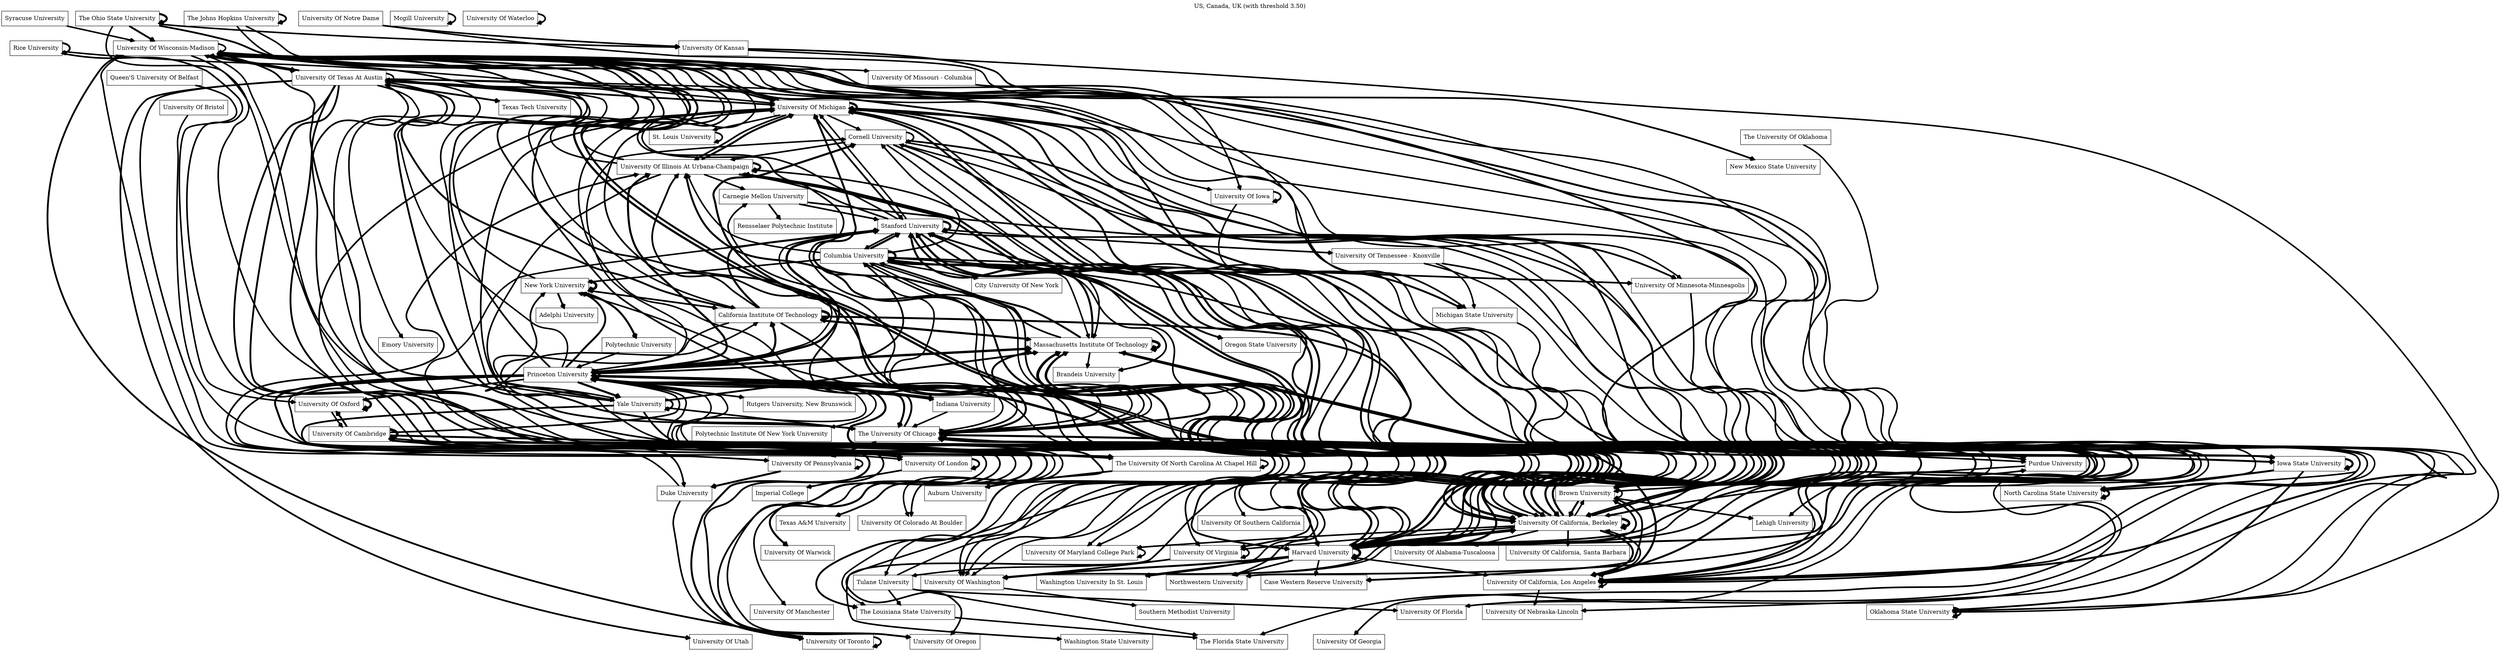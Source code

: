 digraph transition {
 node[shape="rectangle"];
 edge[arrowhead="vee", arrowsize=0.8, weight=0.1]; 
 labelloc="t"; 
 label="US, Canada, UK (with threshold 3.50)"; 
  "University Of Wisconsin-Madison" -> "Iowa State University" [penwidth = 3.6];
  "University Of Texas At Austin" -> "Tulane University" [penwidth = 3.6];
  "University Of Wisconsin-Madison" -> "University Of Florida" [penwidth = 3.6];
  "The Louisiana State University" -> "The Florida State University" [penwidth = 3.6];
  "Cornell University" -> "University Of Florida" [penwidth = 3.6];
  "The Johns Hopkins University" -> "University Of Missouri - Columbia" [penwidth = 3.6];
  "Columbia University" -> "University Of Illinois At Urbana-Champaign" [penwidth = 3.6];
  "Rice University" -> "University Of Michigan" [penwidth = 3.6];
  "Indiana University" -> "The University Of Chicago" [penwidth = 3.6];
  "Syracuse University" -> "University Of Wisconsin-Madison" [penwidth = 3.6];
  "University Of Michigan" -> "St. Louis University" [penwidth = 3.6];
  "University Of Cambridge" -> "University Of Colorado At Boulder" [penwidth = 3.6];
  "University Of California, Los Angeles" -> "University Of Nebraska-Lincoln" [penwidth = 3.6];
  "University Of Tennessee - Knoxville" -> "Michigan State University" [penwidth = 3.6];
  "University Of California, Berkeley" -> "University Of Virginia" [penwidth = 3.6];
  "University Of California, Berkeley" -> "University Of Washington" [penwidth = 3.6];
  "University Of Kansas" -> "Oklahoma State University" [penwidth = 3.6];
  "University Of Cambridge" -> "The University Of North Carolina At Chapel Hill" [penwidth = 3.6];
  "University Of Bristol" -> "University Of London" [penwidth = 3.6];
  "The University Of North Carolina At Chapel Hill" -> "Stanford University" [penwidth = 3.6];
  "University Of Notre Dame" -> "North Carolina State University" [penwidth = 3.6];
  "Harvard University" -> "Case Western Reserve University" [penwidth = 3.6];
  "University Of Michigan" -> "Cornell University" [penwidth = 3.6];
  "Princeton University" -> "Polytechnic Institute Of New York University" [penwidth = 3.6];
  "University Of Illinois At Urbana-Champaign" -> "Carnegie Mellon University" [penwidth = 3.6];
  "Princeton University" -> "University Of Oxford" [penwidth = 3.6];
  "University Of Iowa" -> "Purdue University" [penwidth = 3.6];
  "Columbia University" -> "Massachusetts Institute Of Technology" [penwidth = 3.6];
  "Columbia University" -> "Harvard University" [penwidth = 3.6];
  "Tulane University" -> "University Of Florida" [penwidth = 3.6];
  "University Of Tennessee - Knoxville" -> "The Florida State University" [penwidth = 3.6];
  "The Ohio State University" -> "The Louisiana State University" [penwidth = 3.6];
  "University Of Texas At Austin" -> "University Of Iowa" [penwidth = 3.6];
  "Princeton University" -> "University Of Washington" [penwidth = 3.6];
  "The University Of Chicago" -> "Columbia University" [penwidth = 3.6];
  "Columbia University" -> "City University Of New York" [penwidth = 3.6];
  "University Of California, Berkeley" -> "University Of Alabama-Tuscaloosa" [penwidth = 3.6];
  "University Of Washington" -> "Southern Methodist University" [penwidth = 3.6];
  "University Of Virginia" -> "Tulane University" [penwidth = 3.6];
  "The University Of Oklahoma" -> "Oklahoma State University" [penwidth = 3.6];
  "Tulane University" -> "University Of Wisconsin-Madison" [penwidth = 3.6];
  "Princeton University" -> "University Of Texas At Austin" [penwidth = 3.6];
  "University Of California, Berkeley" -> "Brown University" [penwidth = 3.6];
  "University Of Wisconsin-Madison" -> "University Of Minnesota-Minneapolis" [penwidth = 3.6];
  "University Of Washington" -> "University Of California, Berkeley" [penwidth = 3.6];
  "University Of Texas At Austin" -> "Oklahoma State University" [penwidth = 3.6];
  "Stanford University" -> "Princeton University" [penwidth = 3.6];
  "Brown University" -> "Massachusetts Institute Of Technology" [penwidth = 3.6];
  "Princeton University" -> "University Of Southern California" [penwidth = 3.6];
  "University Of Maryland College Park" -> "University Of Maryland College Park" [penwidth = 3.6];
  "Princeton University" -> "Cornell University" [penwidth = 3.6];
  "Michigan State University" -> "Lehigh University" [penwidth = 3.7];
  "Tulane University" -> "The Florida State University" [penwidth = 3.7];
  "University Of Wisconsin-Madison" -> "University Of Nebraska-Lincoln" [penwidth = 3.7];
  "Purdue University" -> "Brown University" [penwidth = 3.7];
  "Brown University" -> "Brown University" [penwidth = 3.7];
  "The University Of Chicago" -> "Washington University In St. Louis" [penwidth = 3.7];
  "The Ohio State University" -> "University Of Kansas" [penwidth = 3.7];
  "Harvard University" -> "New York University" [penwidth = 3.7];
  "The University Of Chicago" -> "University Of Pennsylvania" [penwidth = 3.7];
  "Massachusetts Institute Of Technology" -> "Brandeis University" [penwidth = 3.7];
  "Cornell University" -> "North Carolina State University" [penwidth = 3.7];
  "Duke University" -> "University Of Wisconsin-Madison" [penwidth = 3.7];
  "The University Of Chicago" -> "Stanford University" [penwidth = 3.7];
  "Yale University" -> "California Institute Of Technology" [penwidth = 3.7];
  "Stanford University" -> "University Of Michigan" [penwidth = 3.7];
  "Queen'S University Of Belfast" -> "University Of Oxford" [penwidth = 3.7];
  "California Institute Of Technology" -> "University Of Washington" [penwidth = 3.7];
  "Cornell University" -> "Massachusetts Institute Of Technology" [penwidth = 3.7];
  "The University Of Chicago" -> "University Of Michigan" [penwidth = 3.7];
  "University Of Wisconsin-Madison" -> "University Of Wisconsin-Madison" [penwidth = 3.7];
  "University Of Illinois At Urbana-Champaign" -> "University Of Texas At Austin" [penwidth = 3.7];
  "University Of California, Berkeley" -> "University Of Maryland College Park" [penwidth = 3.7];
  "Princeton University" -> "University Of Maryland College Park" [penwidth = 3.7];
  "Polytechnic University" -> "Princeton University" [penwidth = 3.7];
  "University Of California, Los Angeles" -> "University Of California, Los Angeles" [penwidth = 3.7];
  "The Johns Hopkins University" -> "University Of California, Berkeley" [penwidth = 3.7];
  "Harvard University" -> "University Of California, Los Angeles" [penwidth = 3.7];
  "University Of Wisconsin-Madison" -> "California Institute Of Technology" [penwidth = 3.7];
  "Brown University" -> "Lehigh University" [penwidth = 3.8];
  "University Of Texas At Austin" -> "Emory University" [penwidth = 3.8];
  "Tulane University" -> "The Louisiana State University" [penwidth = 3.8];
  "Stanford University" -> "University Of Tennessee - Knoxville" [penwidth = 3.8];
  "University Of California, Los Angeles" -> "University Of California, Berkeley" [penwidth = 3.8];
  "University Of Illinois At Urbana-Champaign" -> "University Of Washington" [penwidth = 3.8];
  "Cornell University" -> "University Of Illinois At Urbana-Champaign" [penwidth = 3.8];
  "University Of Texas At Austin" -> "University Of Texas At Austin" [penwidth = 3.8];
  "Mcgill University" -> "Mcgill University" [penwidth = 3.8];
  "Harvard University" -> "Cornell University" [penwidth = 3.8];
  "Columbia University" -> "The University Of Chicago" [penwidth = 3.8];
  "Columbia University" -> "New York University" [penwidth = 3.8];
  "Yale University" -> "University Of Wisconsin-Madison" [penwidth = 3.8];
  "Massachusetts Institute Of Technology" -> "Princeton University" [penwidth = 3.8];
  "Brown University" -> "University Of Illinois At Urbana-Champaign" [penwidth = 3.8];
  "Princeton University" -> "Washington State University" [penwidth = 3.8];
  "Princeton University" -> "Indiana University" [penwidth = 3.8];
  "University Of Minnesota-Minneapolis" -> "University Of California, Los Angeles" [penwidth = 3.8];
  "University Of Michigan" -> "University Of California, Los Angeles" [penwidth = 3.8];
  "University Of Waterloo" -> "University Of Waterloo" [penwidth = 3.8];
  "University Of Wisconsin-Madison" -> "University Of Maryland College Park" [penwidth = 3.8];
  "The University Of Chicago" -> "Purdue University" [penwidth = 3.8];
  "Stanford University" -> "University Of Wisconsin-Madison" [penwidth = 3.8];
  "University Of Pennsylvania" -> "University Of Pennsylvania" [penwidth = 3.8];
  "University Of Oxford" -> "University Of Cambridge" [penwidth = 3.8];
  "University Of Texas At Austin" -> "Duke University" [penwidth = 3.9];
  "Princeton University" -> "Brown University" [penwidth = 3.9];
  "Duke University" -> "University Of Oregon" [penwidth = 3.9];
  "Harvard University" -> "Northwestern University" [penwidth = 3.9];
  "University Of Wisconsin-Madison" -> "Michigan State University" [penwidth = 3.9];
  "Columbia University" -> "University Of California, Los Angeles" [penwidth = 3.9];
  "California Institute Of Technology" -> "Massachusetts Institute Of Technology" [penwidth = 3.9];
  "Princeton University" -> "University Of Pennsylvania" [penwidth = 3.9];
  "University Of Cambridge" -> "University Of Manchester" [penwidth = 3.9];
  "University Of Virginia" -> "University Of Virginia" [penwidth = 3.9];
  "University Of Missouri - Columbia" -> "University Of Iowa" [penwidth = 3.9];
  "Columbia University" -> "Cornell University" [penwidth = 3.9];
  "Carnegie Mellon University" -> "Stanford University" [penwidth = 3.9];
  "Stanford University" -> "University Of California, Los Angeles" [penwidth = 3.9];
  "Rice University" -> "University Of Colorado At Boulder" [penwidth = 3.9];
  "Princeton University" -> "Rutgers University, New Brunswick" [penwidth = 3.9];
  "St. Louis University" -> "St. Louis University" [penwidth = 3.9];
  "Yale University" -> "The University Of Chicago" [penwidth = 3.9];
  "University Of Notre Dame" -> "University Of Kansas" [penwidth = 3.9];
  "University Of California, Berkeley" -> "University Of Michigan" [penwidth = 3.9];
  "University Of Virginia" -> "University Of Washington" [penwidth = 3.9];
  "University Of Michigan" -> "University Of Washington" [penwidth = 3.9];
  "University Of California, Berkeley" -> "University Of California, Santa Barbara" [penwidth = 3.9];
  "Columbia University" -> "Brandeis University" [penwidth = 3.9];
  "Princeton University" -> "University Of Oregon" [penwidth = 3.9];
  "University Of Tennessee - Knoxville" -> "University Of Georgia" [penwidth = 3.9];
  "University Of Cambridge" -> "Princeton University" [penwidth = 3.9];
  "New York University" -> "University Of Wisconsin-Madison" [penwidth = 3.9];
  "University Of Michigan" -> "Yale University" [penwidth = 3.9];
  "The University Of North Carolina At Chapel Hill" -> "The University Of North Carolina At Chapel Hill" [penwidth = 3.9];
  "Columbia University" -> "University Of California, Berkeley" [penwidth = 3.9];
  "The University Of Chicago" -> "Carnegie Mellon University" [penwidth = 3.9];
  "Cornell University" -> "Cornell University" [penwidth = 3.9];
  "New York University" -> "California Institute Of Technology" [penwidth = 4.0];
  "The University Of Chicago" -> "Northwestern University" [penwidth = 4.0];
  "University Of Illinois At Urbana-Champaign" -> "University Of Wisconsin-Madison" [penwidth = 4.0];
  "Massachusetts Institute Of Technology" -> "University Of Wisconsin-Madison" [penwidth = 4.0];
  "University Of Michigan" -> "University Of Illinois At Urbana-Champaign" [penwidth = 4.0];
  "Columbia University" -> "University Of Minnesota-Minneapolis" [penwidth = 4.0];
  "California Institute Of Technology" -> "University Of Michigan" [penwidth = 4.0];
  "The University Of North Carolina At Chapel Hill" -> "Auburn University" [penwidth = 4.0];
  "Yale University" -> "New York University" [penwidth = 4.0];
  "Stanford University" -> "University Of Illinois At Urbana-Champaign" [penwidth = 4.0];
  "University Of California, Berkeley" -> "The University Of Chicago" [penwidth = 4.0];
  "Stanford University" -> "Columbia University" [penwidth = 4.0];
  "Carnegie Mellon University" -> "Iowa State University" [penwidth = 4.0];
  "The University Of Chicago" -> "University Of Oregon" [penwidth = 4.0];
  "University Of Pennsylvania" -> "University Of Illinois At Urbana-Champaign" [penwidth = 4.0];
  "Harvard University" -> "Purdue University" [penwidth = 4.0];
  "University Of Texas At Austin" -> "University Of Virginia" [penwidth = 4.0];
  "Carnegie Mellon University" -> "Rensselaer Polytechnic Institute" [penwidth = 4.0];
  "University Of London" -> "Imperial College" [penwidth = 4.0];
  "University Of Michigan" -> "Iowa State University" [penwidth = 4.1];
  "Harvard University" -> "Washington University In St. Louis" [penwidth = 4.1];
  "University Of Michigan" -> "University Of Wisconsin-Madison" [penwidth = 4.1];
  "California Institute Of Technology" -> "Harvard University" [penwidth = 4.1];
  "Massachusetts Institute Of Technology" -> "California Institute Of Technology" [penwidth = 4.1];
  "University Of Kansas" -> "New Mexico State University" [penwidth = 4.1];
  "Brown University" -> "Princeton University" [penwidth = 4.1];
  "University Of Texas At Austin" -> "University Of Utah" [penwidth = 4.1];
  "University Of Toronto" -> "University Of Toronto" [penwidth = 4.1];
  "Princeton University" -> "University Of Wisconsin-Madison" [penwidth = 4.1];
  "University Of Wisconsin-Madison" -> "Indiana University" [penwidth = 4.1];
  "Massachusetts Institute Of Technology" -> "University Of California, Los Angeles" [penwidth = 4.1];
  "The University Of Chicago" -> "University Of Illinois At Urbana-Champaign" [penwidth = 4.2];
  "University Of Texas At Austin" -> "University Of Michigan" [penwidth = 4.2];
  "Yale University" -> "University Of Oregon" [penwidth = 4.2];
  "University Of Cambridge" -> "University Of Toronto" [penwidth = 4.2];
  "The University Of Chicago" -> "University Of Virginia" [penwidth = 4.2];
  "Harvard University" -> "Columbia University" [penwidth = 4.2];
  "Yale University" -> "Yale University" [penwidth = 4.2];
  "University Of Michigan" -> "Northwestern University" [penwidth = 4.2];
  "University Of Iowa" -> "University Of Iowa" [penwidth = 4.2];
  "Cornell University" -> "University Of Minnesota-Minneapolis" [penwidth = 4.2];
  "University Of Cambridge" -> "Texas A&M University" [penwidth = 4.2];
  "Harvard University" -> "University Of Texas At Austin" [penwidth = 4.2];
  "Princeton University" -> "Columbia University" [penwidth = 4.2];
  "The Johns Hopkins University" -> "The Johns Hopkins University" [penwidth = 4.2];
  "The University Of Chicago" -> "University Of Wisconsin-Madison" [penwidth = 4.2];
  "University Of Toronto" -> "University Of Wisconsin-Madison" [penwidth = 4.3];
  "The Ohio State University" -> "Purdue University" [penwidth = 4.3];
  "Harvard University" -> "Stanford University" [penwidth = 4.3];
  "University Of Wisconsin-Madison" -> "University Of Michigan" [penwidth = 4.3];
  "Cornell University" -> "Brown University" [penwidth = 4.3];
  "Harvard University" -> "Brown University" [penwidth = 4.3];
  "University Of Texas At Austin" -> "Auburn University" [penwidth = 4.3];
  "University Of Texas At Austin" -> "Texas Tech University" [penwidth = 4.3];
  "Iowa State University" -> "Oklahoma State University" [penwidth = 4.3];
  "University Of Michigan" -> "Stanford University" [penwidth = 4.3];
  "Yale University" -> "Harvard University" [penwidth = 4.3];
  "New York University" -> "Adelphi University" [penwidth = 4.4];
  "University Of Texas At Austin" -> "The Louisiana State University" [penwidth = 4.4];
  "Massachusetts Institute Of Technology" -> "University Of California, Berkeley" [penwidth = 4.4];
  "The University Of Chicago" -> "University Of Texas At Austin" [penwidth = 4.4];
  "Yale University" -> "Massachusetts Institute Of Technology" [penwidth = 4.4];
  "University Of California, Berkeley" -> "Massachusetts Institute Of Technology" [penwidth = 4.4];
  "Brown University" -> "Case Western Reserve University" [penwidth = 4.4];
  "Stanford University" -> "Oregon State University" [penwidth = 4.4];
  "University Of California, Berkeley" -> "University Of Wisconsin-Madison" [penwidth = 4.4];
  "University Of Texas At Austin" -> "The University Of North Carolina At Chapel Hill" [penwidth = 4.4];
  "The Ohio State University" -> "University Of Wisconsin-Madison" [penwidth = 4.4];
  "Rice University" -> "Rice University" [penwidth = 4.4];
  "California Institute Of Technology" -> "University Of Texas At Austin" [penwidth = 4.5];
  "University Of California, Berkeley" -> "Harvard University" [penwidth = 4.5];
  "University Of London" -> "University Of London" [penwidth = 4.5];
  "Brown University" -> "Stanford University" [penwidth = 4.5];
  "University Of California, Los Angeles" -> "Massachusetts Institute Of Technology" [penwidth = 4.5];
  "University Of Cambridge" -> "University Of Oxford" [penwidth = 4.5];
  "The University Of Chicago" -> "Princeton University" [penwidth = 4.5];
  "University Of Michigan" -> "Michigan State University" [penwidth = 4.6];
  "Princeton University" -> "New York University" [penwidth = 4.6];
  "University Of Wisconsin-Madison" -> "University Of California, Los Angeles" [penwidth = 4.6];
  "Oklahoma State University" -> "Oklahoma State University" [penwidth = 4.6];
  "University Of Cambridge" -> "Iowa State University" [penwidth = 4.6];
  "University Of Texas At Austin" -> "University Of Wisconsin-Madison" [penwidth = 4.6];
  "Harvard University" -> "University Of Michigan" [penwidth = 4.6];
  "The University Of Chicago" -> "Massachusetts Institute Of Technology" [penwidth = 4.6];
  "Iowa State University" -> "North Carolina State University" [penwidth = 4.7];
  "Brown University" -> "University Of California, Berkeley" [penwidth = 4.7];
  "University Of Illinois At Urbana-Champaign" -> "University Of Michigan" [penwidth = 4.7];
  "Massachusetts Institute Of Technology" -> "University Of Michigan" [penwidth = 4.7];
  "Harvard University" -> "University Of Washington" [penwidth = 4.7];
  "University Of Pennsylvania" -> "Duke University" [penwidth = 4.7];
  "University Of Michigan" -> "University Of California, Berkeley" [penwidth = 4.7];
  "University Of Michigan" -> "Purdue University" [penwidth = 4.7];
  "University Of California, Berkeley" -> "University Of California, Los Angeles" [penwidth = 4.7];
  "Stanford University" -> "University Of California, Berkeley" [penwidth = 4.7];
  "Princeton University" -> "University Of Toronto" [penwidth = 4.7];
  "Harvard University" -> "University Of Illinois At Urbana-Champaign" [penwidth = 4.7];
  "California Institute Of Technology" -> "University Of California, Los Angeles" [penwidth = 4.7];
  "California Institute Of Technology" -> "Stanford University" [penwidth = 4.8];
  "New York University" -> "Polytechnic University" [penwidth = 4.8];
  "University Of Cambridge" -> "University Of Warwick" [penwidth = 4.8];
  "Harvard University" -> "University Of Wisconsin-Madison" [penwidth = 4.8];
  "University Of California, Berkeley" -> "University Of Illinois At Urbana-Champaign" [penwidth = 4.9];
  "Massachusetts Institute Of Technology" -> "Stanford University" [penwidth = 4.9];
  "The University Of Chicago" -> "Cornell University" [penwidth = 4.9];
  "Princeton University" -> "The University Of Chicago" [penwidth = 4.9];
  "The University Of Chicago" -> "University Of California, Los Angeles" [penwidth = 4.9];
  "University Of Cambridge" -> "University Of London" [penwidth = 4.9];
  "Princeton University" -> "University Of Illinois At Urbana-Champaign" [penwidth = 5.0];
  "Princeton University" -> "Yale University" [penwidth = 5.0];
  "North Carolina State University" -> "North Carolina State University" [penwidth = 5.0];
  "Iowa State University" -> "Iowa State University" [penwidth = 5.0];
  "The University Of Chicago" -> "University Of California, Berkeley" [penwidth = 5.0];
  "University Of Illinois At Urbana-Champaign" -> "University Of California, Berkeley" [penwidth = 5.0];
  "The Ohio State University" -> "The Ohio State University" [penwidth = 5.0];
  "Princeton University" -> "California Institute Of Technology" [penwidth = 5.0];
  "Princeton University" -> "Harvard University" [penwidth = 5.0];
  "Columbia University" -> "Stanford University" [penwidth = 5.0];
  "University Of Illinois At Urbana-Champaign" -> "University Of Illinois At Urbana-Champaign" [penwidth = 5.1];
  "University Of California, Berkeley" -> "Stanford University" [penwidth = 5.1];
  "Harvard University" -> "University Of California, Berkeley" [penwidth = 5.1];
  "Harvard University" -> "The University Of Chicago" [penwidth = 5.2];
  "The University Of Chicago" -> "The University Of Chicago" [penwidth = 5.2];
  "Harvard University" -> "Massachusetts Institute Of Technology" [penwidth = 5.2];
  "University Of Wisconsin-Madison" -> "University Of Texas At Austin" [penwidth = 5.2];
  "University Of Wisconsin-Madison" -> "Harvard University" [penwidth = 5.3];
  "Stanford University" -> "Stanford University" [penwidth = 5.3];
  "Columbia University" -> "Columbia University" [penwidth = 5.3];
  "University Of Michigan" -> "University Of Michigan" [penwidth = 5.4];
  "Princeton University" -> "Stanford University" [penwidth = 5.5];
  "University Of Oxford" -> "University Of Oxford" [penwidth = 5.7];
  "Princeton University" -> "Massachusetts Institute Of Technology" [penwidth = 5.7];
  "Princeton University" -> "University Of California, Berkeley" [penwidth = 5.9];
  "University Of California, Berkeley" -> "University Of California, Berkeley" [penwidth = 6.0];
  "New York University" -> "New York University" [penwidth = 6.0];
  "California Institute Of Technology" -> "California Institute Of Technology" [penwidth = 6.2];
  "Harvard University" -> "Harvard University" [penwidth = 6.2];
  "Massachusetts Institute Of Technology" -> "Massachusetts Institute Of Technology" [penwidth = 6.3];
  "Princeton University" -> "Princeton University" [penwidth = 6.4];
  "University Of Cambridge" -> "University Of Cambridge" [penwidth = 6.7];
}
